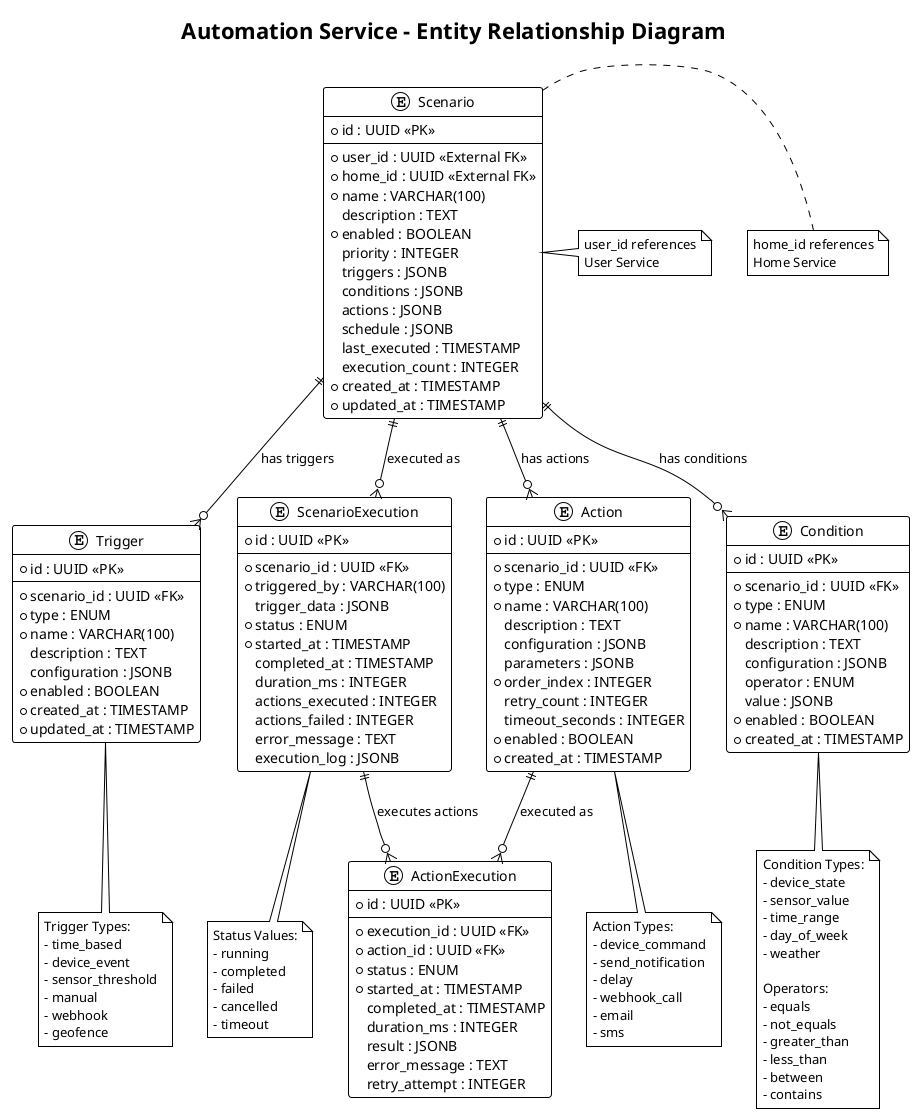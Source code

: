 @startuml Automation_Service_ER_Diagram
!theme plain

title Automation Service - Entity Relationship Diagram

entity "Scenario" as scenario {
  * id : UUID <<PK>>
  --
  * user_id : UUID <<External FK>>
  * home_id : UUID <<External FK>>
  * name : VARCHAR(100)
  description : TEXT
  * enabled : BOOLEAN
  priority : INTEGER
  triggers : JSONB
  conditions : JSONB
  actions : JSONB
  schedule : JSONB
  last_executed : TIMESTAMP
  execution_count : INTEGER
  * created_at : TIMESTAMP
  * updated_at : TIMESTAMP
}

entity "ScenarioExecution" as scenario_execution {
  * id : UUID <<PK>>
  --
  * scenario_id : UUID <<FK>>
  * triggered_by : VARCHAR(100)
  trigger_data : JSONB
  * status : ENUM
  * started_at : TIMESTAMP
  completed_at : TIMESTAMP
  duration_ms : INTEGER
  actions_executed : INTEGER
  actions_failed : INTEGER
  error_message : TEXT
  execution_log : JSONB
}

entity "Trigger" as trigger {
  * id : UUID <<PK>>
  --
  * scenario_id : UUID <<FK>>
  * type : ENUM
  * name : VARCHAR(100)
  description : TEXT
  configuration : JSONB
  * enabled : BOOLEAN
  * created_at : TIMESTAMP
  * updated_at : TIMESTAMP
}

entity "Condition" as condition {
  * id : UUID <<PK>>
  --
  * scenario_id : UUID <<FK>>
  * type : ENUM
  * name : VARCHAR(100)
  description : TEXT
  configuration : JSONB
  operator : ENUM
  value : JSONB
  * enabled : BOOLEAN
  * created_at : TIMESTAMP
}

entity "Action" as action {
  * id : UUID <<PK>>
  --
  * scenario_id : UUID <<FK>>
  * type : ENUM
  * name : VARCHAR(100)
  description : TEXT
  configuration : JSONB
  parameters : JSONB
  * order_index : INTEGER
  retry_count : INTEGER
  timeout_seconds : INTEGER
  * enabled : BOOLEAN
  * created_at : TIMESTAMP
}

entity "ActionExecution" as action_execution {
  * id : UUID <<PK>>
  --
  * execution_id : UUID <<FK>>
  * action_id : UUID <<FK>>
  * status : ENUM
  * started_at : TIMESTAMP
  completed_at : TIMESTAMP
  duration_ms : INTEGER
  result : JSONB
  error_message : TEXT
  retry_attempt : INTEGER
}

' Relationships
scenario ||--o{ scenario_execution : "executed as"
scenario ||--o{ trigger : "has triggers"
scenario ||--o{ condition : "has conditions"
scenario ||--o{ action : "has actions"
scenario_execution ||--o{ action_execution : "executes actions"
action ||--o{ action_execution : "executed as"

' Notes for external relationships
note right of scenario : user_id references\nUser Service
note right of scenario : home_id references\nHome Service

' Enumeration notes
note bottom of trigger
  Trigger Types:
  - time_based
  - device_event
  - sensor_threshold
  - manual
  - webhook
  - geofence
end note

note bottom of condition
  Condition Types:
  - device_state
  - sensor_value
  - time_range
  - day_of_week
  - weather
  
  Operators:
  - equals
  - not_equals
  - greater_than
  - less_than
  - between
  - contains
end note

note bottom of action
  Action Types:
  - device_command
  - send_notification
  - delay
  - webhook_call
  - email
  - sms
end note

note bottom of scenario_execution
  Status Values:
  - running
  - completed
  - failed
  - cancelled
  - timeout
end note

@enduml